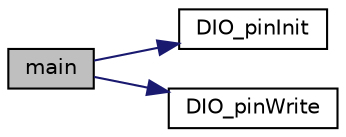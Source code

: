 digraph "main"
{
 // LATEX_PDF_SIZE
  edge [fontname="Helvetica",fontsize="10",labelfontname="Helvetica",labelfontsize="10"];
  node [fontname="Helvetica",fontsize="10",shape=record];
  rankdir="LR";
  Node1 [label="main",height=0.2,width=0.4,color="black", fillcolor="grey75", style="filled", fontcolor="black",tooltip=" "];
  Node1 -> Node2 [color="midnightblue",fontsize="10",style="solid",fontname="Helvetica"];
  Node2 [label="DIO_pinInit",height=0.2,width=0.4,color="black", fillcolor="white", style="filled",URL="$_d_i_o_8c.html#ad0f643c0f450b845ca5aa2237a9a5785",tooltip="Set the direction of the pin."];
  Node1 -> Node3 [color="midnightblue",fontsize="10",style="solid",fontname="Helvetica"];
  Node3 [label="DIO_pinWrite",height=0.2,width=0.4,color="black", fillcolor="white", style="filled",URL="$_d_i_o_8c.html#acc2fd796ad5b259b0682e4f7706a0ab6",tooltip=" "];
}
